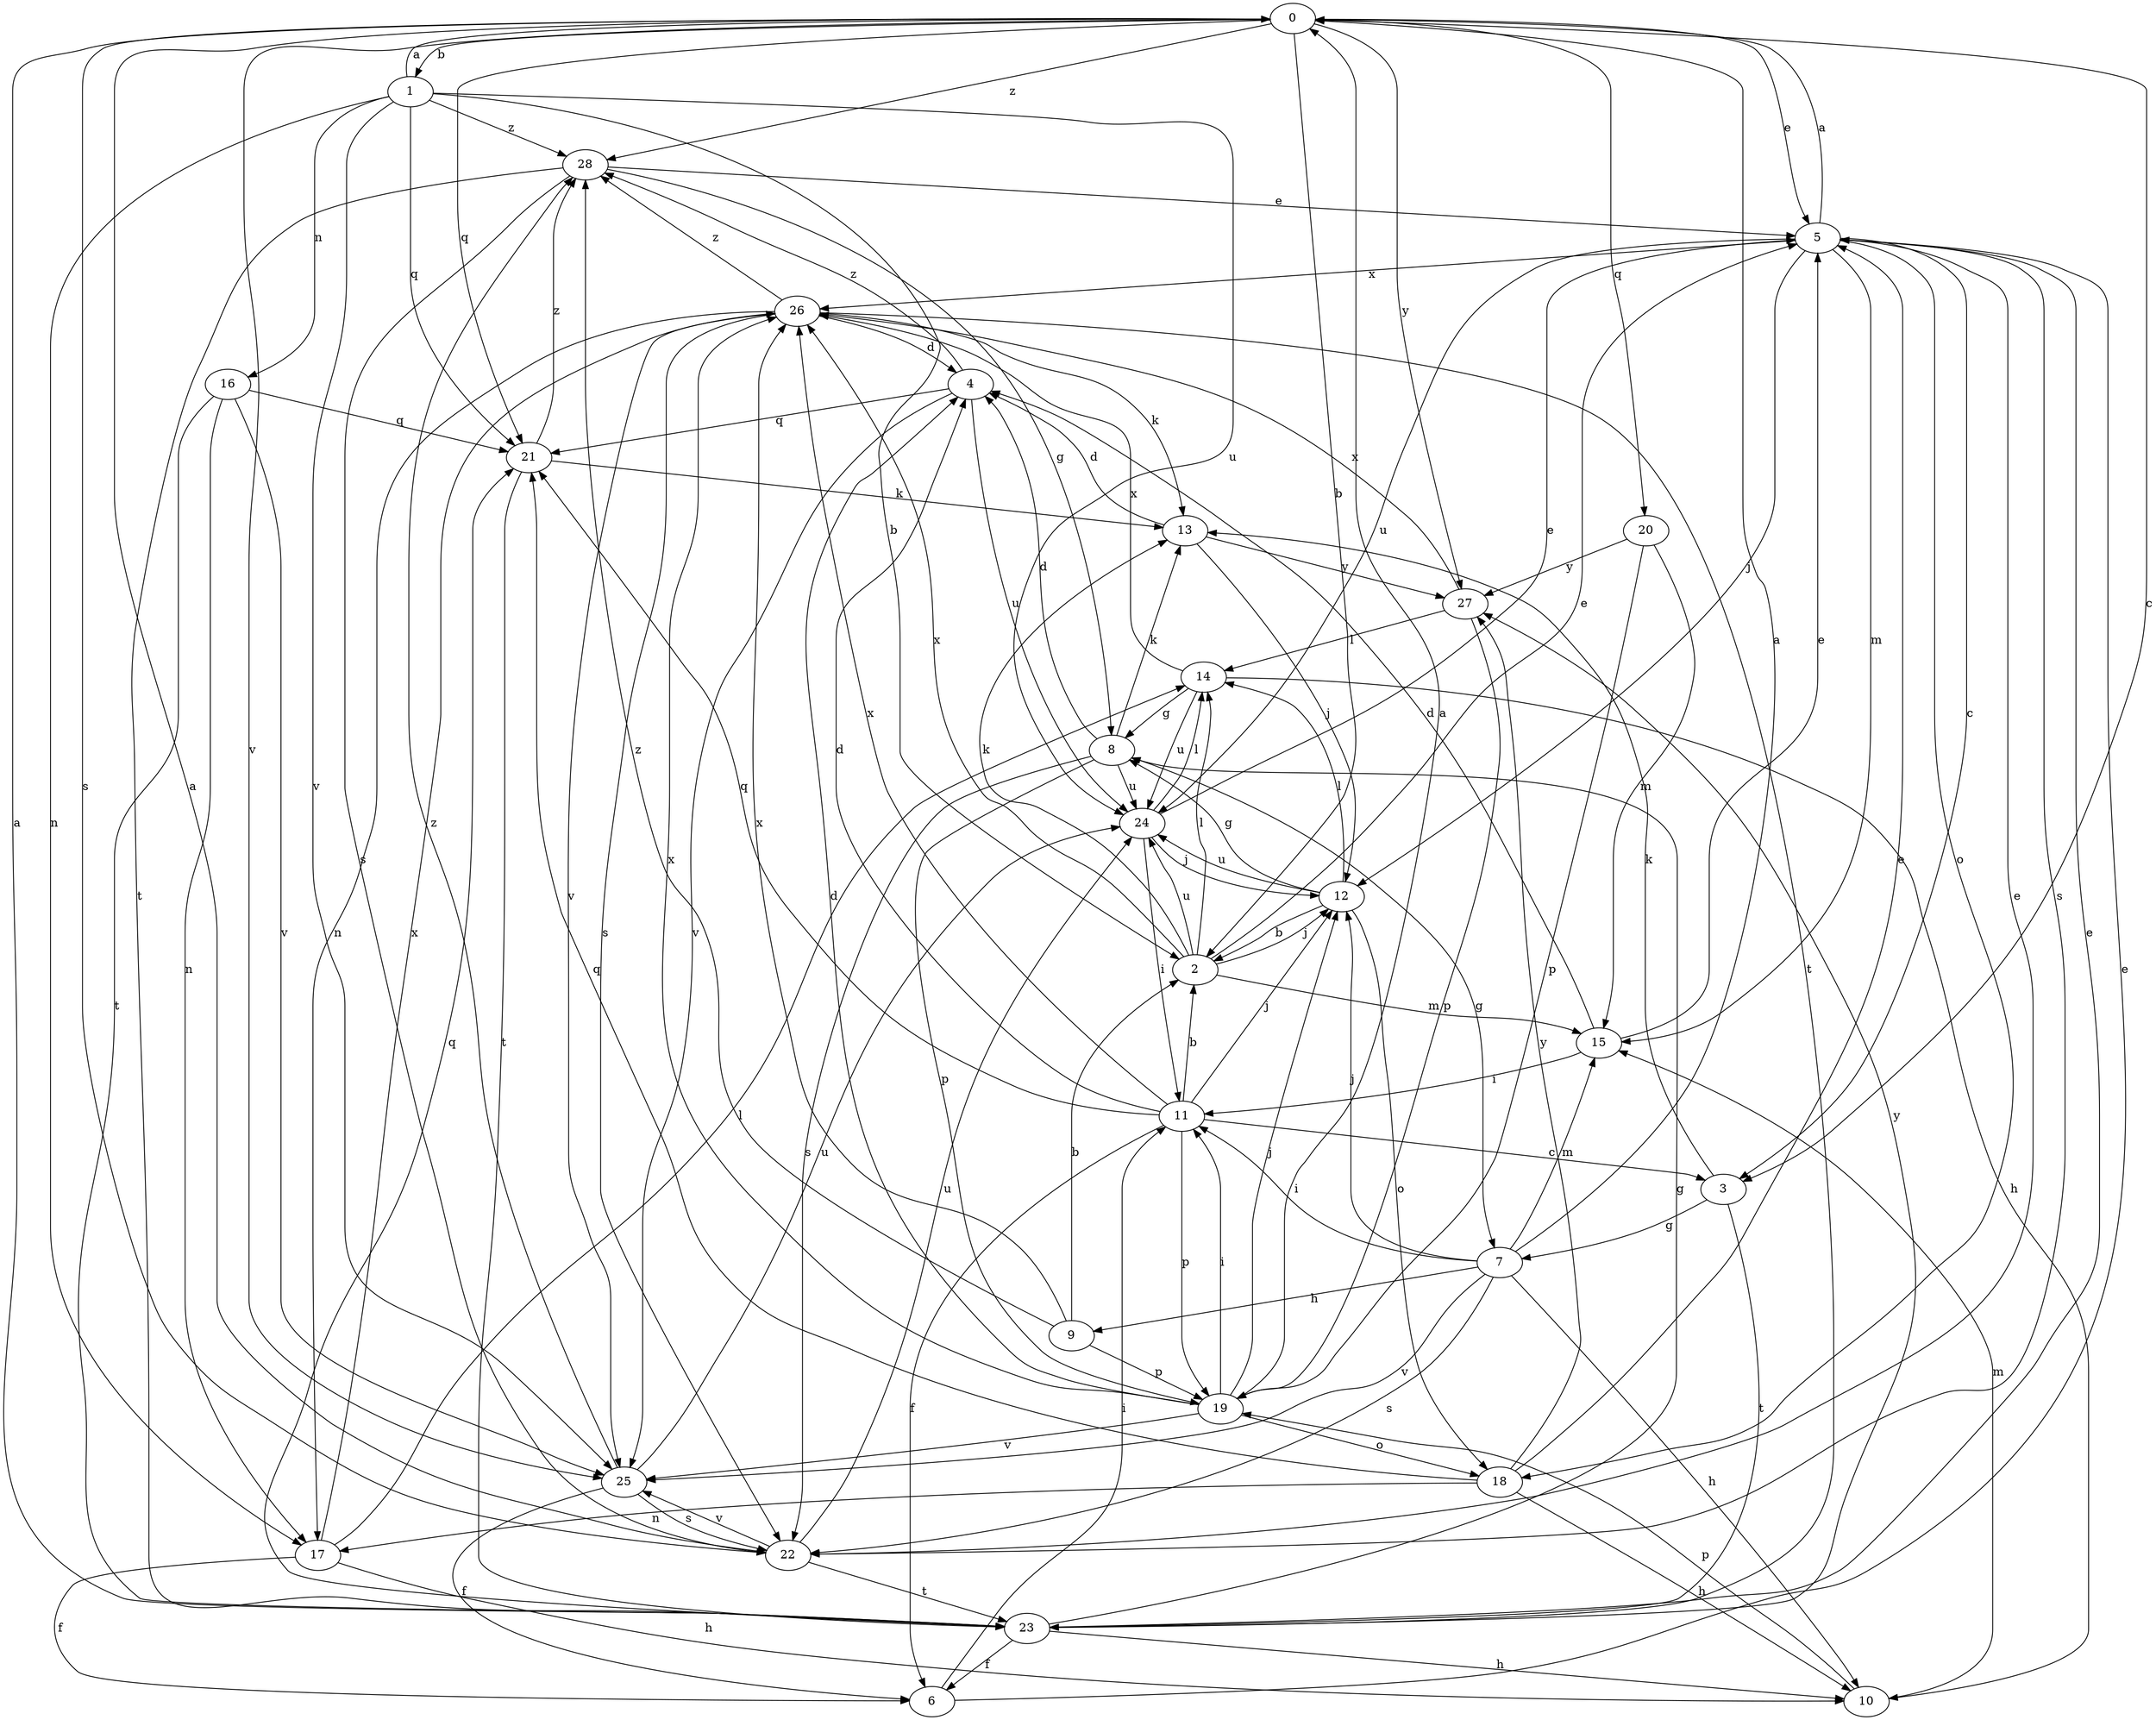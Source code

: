 strict digraph  {
0;
1;
2;
3;
4;
5;
6;
7;
8;
9;
10;
11;
12;
13;
14;
15;
16;
17;
18;
19;
20;
21;
22;
23;
24;
25;
26;
27;
28;
0 -> 1  [label=b];
0 -> 2  [label=b];
0 -> 3  [label=c];
0 -> 5  [label=e];
0 -> 20  [label=q];
0 -> 21  [label=q];
0 -> 22  [label=s];
0 -> 25  [label=v];
0 -> 27  [label=y];
0 -> 28  [label=z];
1 -> 0  [label=a];
1 -> 2  [label=b];
1 -> 16  [label=n];
1 -> 17  [label=n];
1 -> 21  [label=q];
1 -> 24  [label=u];
1 -> 25  [label=v];
1 -> 28  [label=z];
2 -> 5  [label=e];
2 -> 12  [label=j];
2 -> 13  [label=k];
2 -> 14  [label=l];
2 -> 15  [label=m];
2 -> 24  [label=u];
2 -> 26  [label=x];
3 -> 7  [label=g];
3 -> 13  [label=k];
3 -> 23  [label=t];
4 -> 21  [label=q];
4 -> 24  [label=u];
4 -> 25  [label=v];
4 -> 28  [label=z];
5 -> 0  [label=a];
5 -> 3  [label=c];
5 -> 12  [label=j];
5 -> 15  [label=m];
5 -> 18  [label=o];
5 -> 22  [label=s];
5 -> 24  [label=u];
5 -> 26  [label=x];
6 -> 5  [label=e];
6 -> 11  [label=i];
7 -> 0  [label=a];
7 -> 9  [label=h];
7 -> 10  [label=h];
7 -> 11  [label=i];
7 -> 12  [label=j];
7 -> 15  [label=m];
7 -> 22  [label=s];
7 -> 25  [label=v];
8 -> 4  [label=d];
8 -> 7  [label=g];
8 -> 13  [label=k];
8 -> 19  [label=p];
8 -> 22  [label=s];
8 -> 24  [label=u];
9 -> 2  [label=b];
9 -> 19  [label=p];
9 -> 26  [label=x];
9 -> 28  [label=z];
10 -> 15  [label=m];
10 -> 19  [label=p];
11 -> 2  [label=b];
11 -> 3  [label=c];
11 -> 4  [label=d];
11 -> 6  [label=f];
11 -> 12  [label=j];
11 -> 19  [label=p];
11 -> 21  [label=q];
11 -> 26  [label=x];
12 -> 2  [label=b];
12 -> 8  [label=g];
12 -> 14  [label=l];
12 -> 18  [label=o];
12 -> 24  [label=u];
13 -> 4  [label=d];
13 -> 12  [label=j];
13 -> 27  [label=y];
14 -> 8  [label=g];
14 -> 10  [label=h];
14 -> 24  [label=u];
14 -> 26  [label=x];
15 -> 4  [label=d];
15 -> 5  [label=e];
15 -> 11  [label=i];
16 -> 17  [label=n];
16 -> 21  [label=q];
16 -> 23  [label=t];
16 -> 25  [label=v];
17 -> 6  [label=f];
17 -> 10  [label=h];
17 -> 14  [label=l];
17 -> 26  [label=x];
18 -> 5  [label=e];
18 -> 10  [label=h];
18 -> 17  [label=n];
18 -> 21  [label=q];
18 -> 27  [label=y];
19 -> 0  [label=a];
19 -> 4  [label=d];
19 -> 11  [label=i];
19 -> 12  [label=j];
19 -> 18  [label=o];
19 -> 25  [label=v];
19 -> 26  [label=x];
20 -> 15  [label=m];
20 -> 19  [label=p];
20 -> 27  [label=y];
21 -> 13  [label=k];
21 -> 23  [label=t];
21 -> 28  [label=z];
22 -> 0  [label=a];
22 -> 5  [label=e];
22 -> 23  [label=t];
22 -> 24  [label=u];
22 -> 25  [label=v];
23 -> 0  [label=a];
23 -> 5  [label=e];
23 -> 6  [label=f];
23 -> 8  [label=g];
23 -> 10  [label=h];
23 -> 21  [label=q];
23 -> 27  [label=y];
24 -> 5  [label=e];
24 -> 11  [label=i];
24 -> 12  [label=j];
24 -> 14  [label=l];
25 -> 6  [label=f];
25 -> 22  [label=s];
25 -> 24  [label=u];
25 -> 28  [label=z];
26 -> 4  [label=d];
26 -> 13  [label=k];
26 -> 17  [label=n];
26 -> 22  [label=s];
26 -> 23  [label=t];
26 -> 25  [label=v];
26 -> 28  [label=z];
27 -> 14  [label=l];
27 -> 19  [label=p];
27 -> 26  [label=x];
28 -> 5  [label=e];
28 -> 8  [label=g];
28 -> 22  [label=s];
28 -> 23  [label=t];
}

